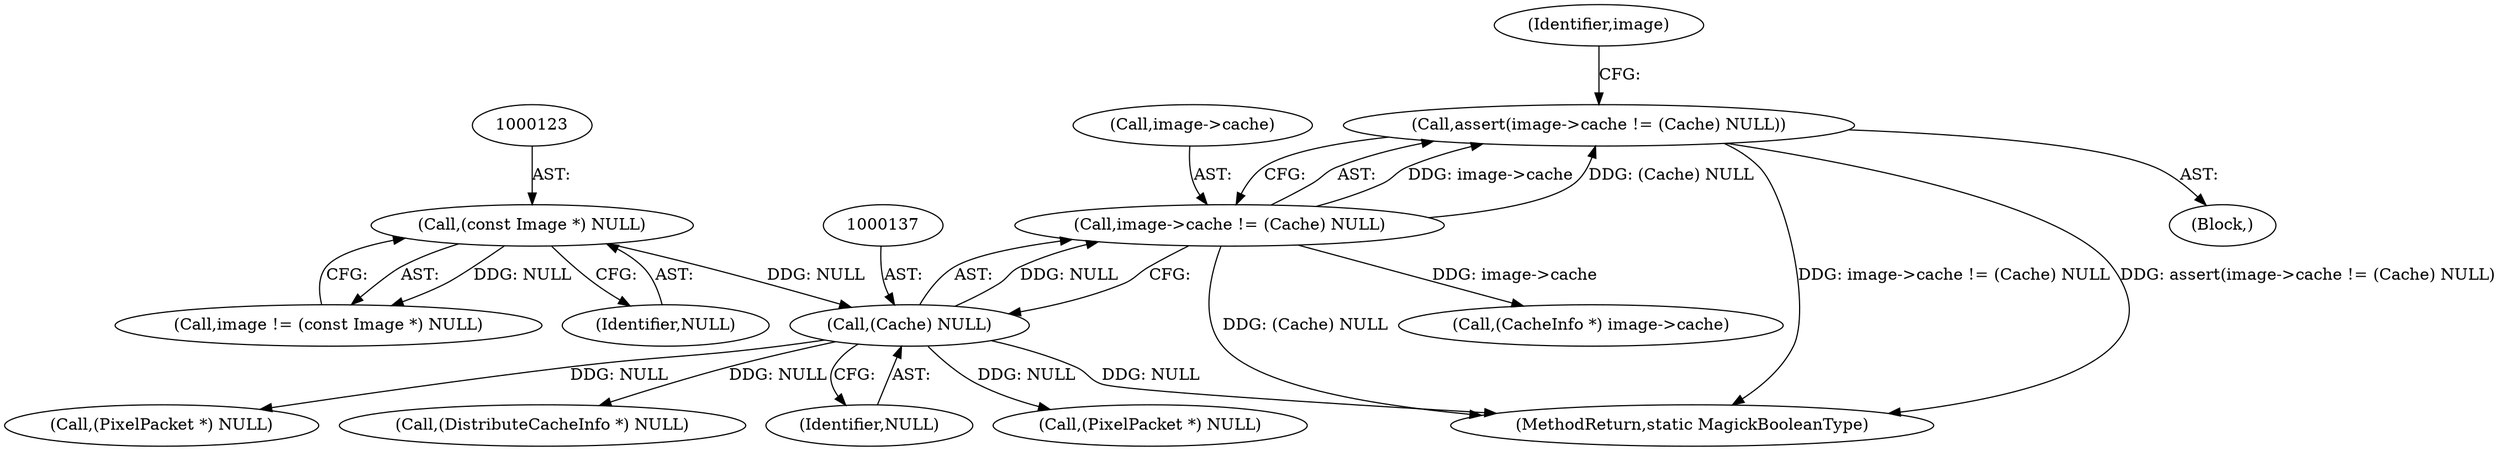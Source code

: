 digraph "0_ImageMagick_4e81ce8b07219c69a9aeccb0f7f7b927ca6db74c_0@API" {
"1000131" [label="(Call,assert(image->cache != (Cache) NULL))"];
"1000132" [label="(Call,image->cache != (Cache) NULL)"];
"1000136" [label="(Call,(Cache) NULL)"];
"1000122" [label="(Call,(const Image *) NULL)"];
"1000133" [label="(Call,image->cache)"];
"1000142" [label="(Identifier,image)"];
"1000138" [label="(Identifier,NULL)"];
"1000122" [label="(Call,(const Image *) NULL)"];
"1000455" [label="(Call,(PixelPacket *) NULL)"];
"1000968" [label="(Call,(PixelPacket *) NULL)"];
"1000108" [label="(Block,)"];
"1000132" [label="(Call,image->cache != (Cache) NULL)"];
"1000174" [label="(Call,(CacheInfo *) image->cache)"];
"1001191" [label="(MethodReturn,static MagickBooleanType)"];
"1000635" [label="(Call,(DistributeCacheInfo *) NULL)"];
"1000124" [label="(Identifier,NULL)"];
"1000120" [label="(Call,image != (const Image *) NULL)"];
"1000131" [label="(Call,assert(image->cache != (Cache) NULL))"];
"1000136" [label="(Call,(Cache) NULL)"];
"1000131" -> "1000108"  [label="AST: "];
"1000131" -> "1000132"  [label="CFG: "];
"1000132" -> "1000131"  [label="AST: "];
"1000142" -> "1000131"  [label="CFG: "];
"1000131" -> "1001191"  [label="DDG: image->cache != (Cache) NULL"];
"1000131" -> "1001191"  [label="DDG: assert(image->cache != (Cache) NULL)"];
"1000132" -> "1000131"  [label="DDG: image->cache"];
"1000132" -> "1000131"  [label="DDG: (Cache) NULL"];
"1000132" -> "1000136"  [label="CFG: "];
"1000133" -> "1000132"  [label="AST: "];
"1000136" -> "1000132"  [label="AST: "];
"1000132" -> "1001191"  [label="DDG: (Cache) NULL"];
"1000136" -> "1000132"  [label="DDG: NULL"];
"1000132" -> "1000174"  [label="DDG: image->cache"];
"1000136" -> "1000138"  [label="CFG: "];
"1000137" -> "1000136"  [label="AST: "];
"1000138" -> "1000136"  [label="AST: "];
"1000136" -> "1001191"  [label="DDG: NULL"];
"1000122" -> "1000136"  [label="DDG: NULL"];
"1000136" -> "1000455"  [label="DDG: NULL"];
"1000136" -> "1000635"  [label="DDG: NULL"];
"1000136" -> "1000968"  [label="DDG: NULL"];
"1000122" -> "1000120"  [label="AST: "];
"1000122" -> "1000124"  [label="CFG: "];
"1000123" -> "1000122"  [label="AST: "];
"1000124" -> "1000122"  [label="AST: "];
"1000120" -> "1000122"  [label="CFG: "];
"1000122" -> "1000120"  [label="DDG: NULL"];
}
